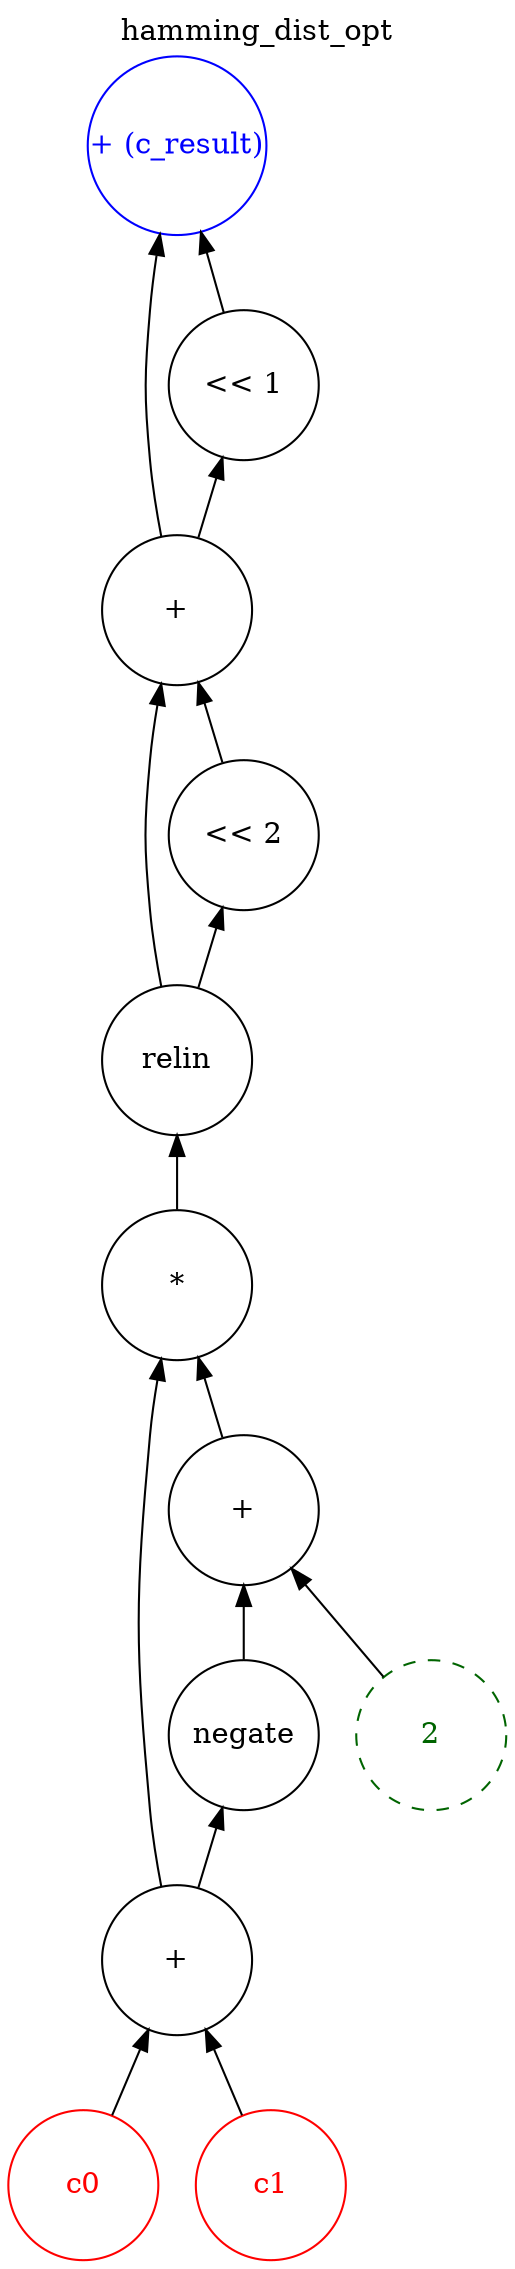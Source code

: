 digraph "hamming_dist_opt" {
graph [label="hamming_dist_opt" labelloc="t"]
node [shape=circle width=1 margin=0]
edge [dir=back]
18 [label="c0" style=solid color=red fontcolor=red]
19 [label="c1" style=solid color=red fontcolor=red]
20 [label="+" style=solid color=black fontcolor=black]
20 -> 18
20 -> 19
42 [label="negate" style=solid color=black fontcolor=black]
42 -> 20
17 [label="2" style=dashed color=darkgreen fontcolor=darkgreen]
43 [label="+" style=solid color=black fontcolor=black]
43 -> 42
43 -> 17
38 [label="*" style=solid color=black fontcolor=black]
38 -> 20
38 -> 43
41 [label="relin" style=solid color=black fontcolor=black]
41 -> 38
27 [label="<< 2" style=solid color=black fontcolor=black]
27 -> 41
39 [label="+" style=solid color=black fontcolor=black]
39 -> 27
39 -> 41
29 [label="<< 1" style=solid color=black fontcolor=black]
29 -> 39
40 [label="+ (c_result)" style=solid color=blue fontcolor=blue]
40 -> 29
40 -> 39
}
